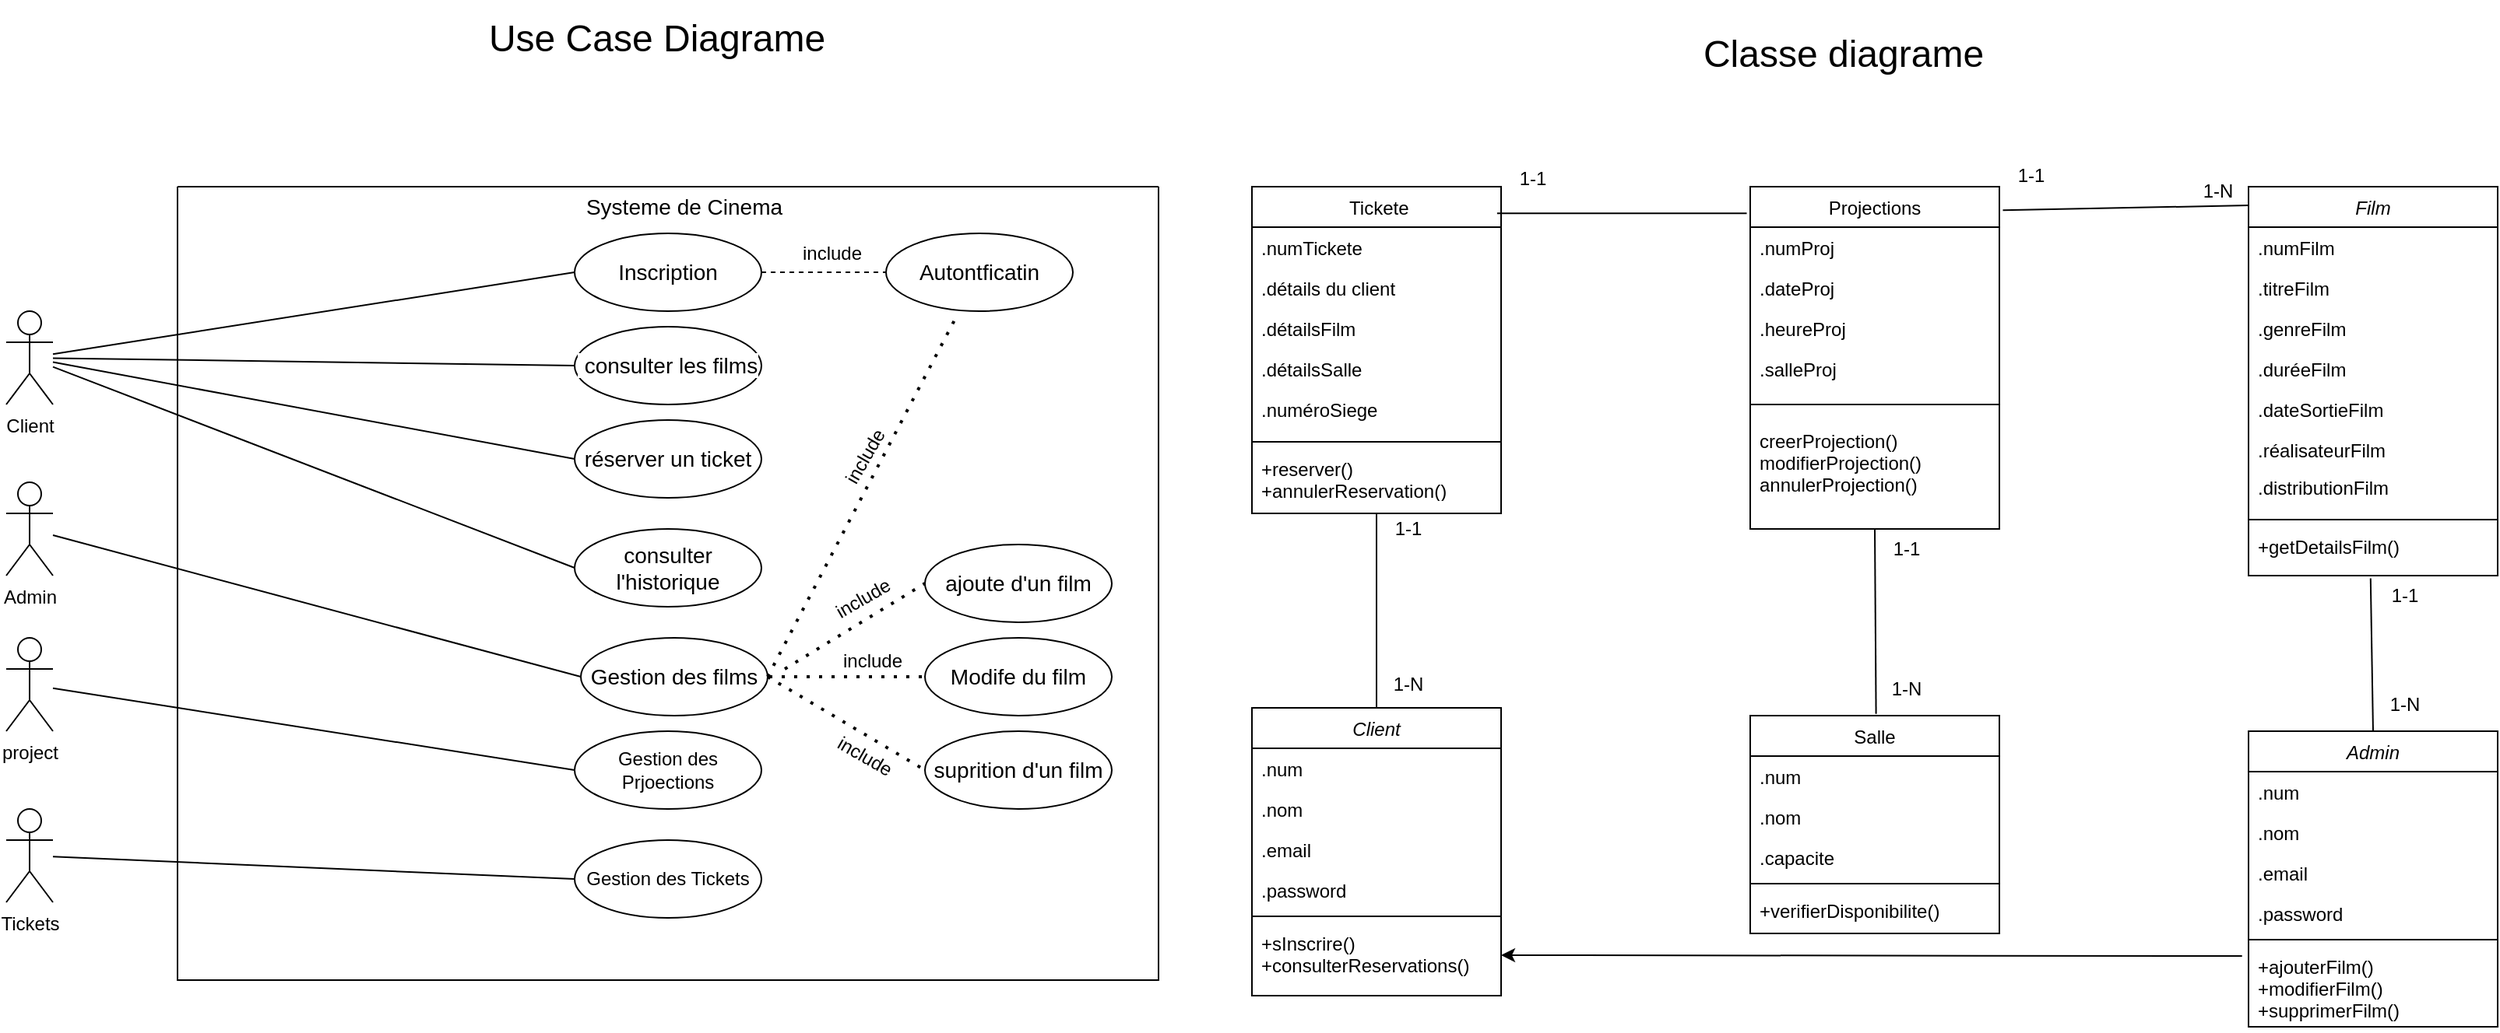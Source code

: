 <mxfile version="26.0.2">
  <diagram id="C5RBs43oDa-KdzZeNtuy" name="Page-1">
    <mxGraphModel dx="2164" dy="710" grid="1" gridSize="10" guides="1" tooltips="1" connect="1" arrows="1" fold="1" page="1" pageScale="1" pageWidth="827" pageHeight="1169" math="0" shadow="0">
      <root>
        <mxCell id="WIyWlLk6GJQsqaUBKTNV-0" />
        <mxCell id="WIyWlLk6GJQsqaUBKTNV-1" parent="WIyWlLk6GJQsqaUBKTNV-0" />
        <mxCell id="zkfFHV4jXpPFQw0GAbJ--0" value="Film" style="swimlane;fontStyle=2;align=center;verticalAlign=top;childLayout=stackLayout;horizontal=1;startSize=26;horizontalStack=0;resizeParent=1;resizeLast=0;collapsible=1;marginBottom=0;rounded=0;shadow=0;strokeWidth=1;" parent="WIyWlLk6GJQsqaUBKTNV-1" vertex="1">
          <mxGeometry x="640" y="160" width="160" height="250" as="geometry">
            <mxRectangle x="230" y="140" width="160" height="26" as="alternateBounds" />
          </mxGeometry>
        </mxCell>
        <mxCell id="zkfFHV4jXpPFQw0GAbJ--1" value=".numFilm" style="text;align=left;verticalAlign=top;spacingLeft=4;spacingRight=4;overflow=hidden;rotatable=0;points=[[0,0.5],[1,0.5]];portConstraint=eastwest;" parent="zkfFHV4jXpPFQw0GAbJ--0" vertex="1">
          <mxGeometry y="26" width="160" height="26" as="geometry" />
        </mxCell>
        <mxCell id="zkfFHV4jXpPFQw0GAbJ--2" value=".titreFilm" style="text;align=left;verticalAlign=top;spacingLeft=4;spacingRight=4;overflow=hidden;rotatable=0;points=[[0,0.5],[1,0.5]];portConstraint=eastwest;rounded=0;shadow=0;html=0;" parent="zkfFHV4jXpPFQw0GAbJ--0" vertex="1">
          <mxGeometry y="52" width="160" height="26" as="geometry" />
        </mxCell>
        <mxCell id="zkfFHV4jXpPFQw0GAbJ--3" value=".genreFilm" style="text;align=left;verticalAlign=top;spacingLeft=4;spacingRight=4;overflow=hidden;rotatable=0;points=[[0,0.5],[1,0.5]];portConstraint=eastwest;rounded=0;shadow=0;html=0;" parent="zkfFHV4jXpPFQw0GAbJ--0" vertex="1">
          <mxGeometry y="78" width="160" height="26" as="geometry" />
        </mxCell>
        <mxCell id="Z9YNg40CPAMuGilFHo_q-38" value=".duréeFilm" style="text;align=left;verticalAlign=top;spacingLeft=4;spacingRight=4;overflow=hidden;rotatable=0;points=[[0,0.5],[1,0.5]];portConstraint=eastwest;rounded=0;shadow=0;html=0;" parent="zkfFHV4jXpPFQw0GAbJ--0" vertex="1">
          <mxGeometry y="104" width="160" height="26" as="geometry" />
        </mxCell>
        <mxCell id="Z9YNg40CPAMuGilFHo_q-37" value=".dateSortieFilm" style="text;align=left;verticalAlign=top;spacingLeft=4;spacingRight=4;overflow=hidden;rotatable=0;points=[[0,0.5],[1,0.5]];portConstraint=eastwest;rounded=0;shadow=0;html=0;" parent="zkfFHV4jXpPFQw0GAbJ--0" vertex="1">
          <mxGeometry y="130" width="160" height="26" as="geometry" />
        </mxCell>
        <mxCell id="Z9YNg40CPAMuGilFHo_q-39" value=".réalisateurFilm" style="text;align=left;verticalAlign=top;spacingLeft=4;spacingRight=4;overflow=hidden;rotatable=0;points=[[0,0.5],[1,0.5]];portConstraint=eastwest;rounded=0;shadow=0;html=0;" parent="zkfFHV4jXpPFQw0GAbJ--0" vertex="1">
          <mxGeometry y="156" width="160" height="24" as="geometry" />
        </mxCell>
        <mxCell id="Z9YNg40CPAMuGilFHo_q-42" value=".distributionFilm" style="text;align=left;verticalAlign=top;spacingLeft=4;spacingRight=4;overflow=hidden;rotatable=0;points=[[0,0.5],[1,0.5]];portConstraint=eastwest;rounded=0;shadow=0;html=0;" parent="zkfFHV4jXpPFQw0GAbJ--0" vertex="1">
          <mxGeometry y="180" width="160" height="30" as="geometry" />
        </mxCell>
        <mxCell id="zkfFHV4jXpPFQw0GAbJ--4" value="" style="line;html=1;strokeWidth=1;align=left;verticalAlign=middle;spacingTop=-1;spacingLeft=3;spacingRight=3;rotatable=0;labelPosition=right;points=[];portConstraint=eastwest;" parent="zkfFHV4jXpPFQw0GAbJ--0" vertex="1">
          <mxGeometry y="210" width="160" height="8" as="geometry" />
        </mxCell>
        <mxCell id="Z9YNg40CPAMuGilFHo_q-119" value="+getDetailsFilm()" style="text;align=left;verticalAlign=top;spacingLeft=4;spacingRight=4;overflow=hidden;rotatable=0;points=[[0,0.5],[1,0.5]];portConstraint=eastwest;rounded=0;shadow=0;html=0;" parent="zkfFHV4jXpPFQw0GAbJ--0" vertex="1">
          <mxGeometry y="218" width="160" height="30" as="geometry" />
        </mxCell>
        <mxCell id="zkfFHV4jXpPFQw0GAbJ--6" value=" Tickete" style="swimlane;fontStyle=0;align=center;verticalAlign=top;childLayout=stackLayout;horizontal=1;startSize=26;horizontalStack=0;resizeParent=1;resizeLast=0;collapsible=1;marginBottom=0;rounded=0;shadow=0;strokeWidth=1;" parent="WIyWlLk6GJQsqaUBKTNV-1" vertex="1">
          <mxGeometry y="160" width="160" height="210" as="geometry">
            <mxRectangle x="130" y="380" width="160" height="26" as="alternateBounds" />
          </mxGeometry>
        </mxCell>
        <mxCell id="zkfFHV4jXpPFQw0GAbJ--7" value=".numTickete" style="text;align=left;verticalAlign=top;spacingLeft=4;spacingRight=4;overflow=hidden;rotatable=0;points=[[0,0.5],[1,0.5]];portConstraint=eastwest;" parent="zkfFHV4jXpPFQw0GAbJ--6" vertex="1">
          <mxGeometry y="26" width="160" height="26" as="geometry" />
        </mxCell>
        <mxCell id="Z9YNg40CPAMuGilFHo_q-50" value=".détails du client" style="text;align=left;verticalAlign=top;spacingLeft=4;spacingRight=4;overflow=hidden;rotatable=0;points=[[0,0.5],[1,0.5]];portConstraint=eastwest;" parent="zkfFHV4jXpPFQw0GAbJ--6" vertex="1">
          <mxGeometry y="52" width="160" height="26" as="geometry" />
        </mxCell>
        <mxCell id="Z9YNg40CPAMuGilFHo_q-51" value=".détailsFilm" style="text;align=left;verticalAlign=top;spacingLeft=4;spacingRight=4;overflow=hidden;rotatable=0;points=[[0,0.5],[1,0.5]];portConstraint=eastwest;rounded=0;shadow=0;html=0;" parent="zkfFHV4jXpPFQw0GAbJ--6" vertex="1">
          <mxGeometry y="78" width="160" height="26" as="geometry" />
        </mxCell>
        <mxCell id="Z9YNg40CPAMuGilFHo_q-52" value=".détailsSalle" style="text;align=left;verticalAlign=top;spacingLeft=4;spacingRight=4;overflow=hidden;rotatable=0;points=[[0,0.5],[1,0.5]];portConstraint=eastwest;rounded=0;shadow=0;html=0;" parent="zkfFHV4jXpPFQw0GAbJ--6" vertex="1">
          <mxGeometry y="104" width="160" height="26" as="geometry" />
        </mxCell>
        <mxCell id="Z9YNg40CPAMuGilFHo_q-56" value=".numéroSiege" style="text;align=left;verticalAlign=top;spacingLeft=4;spacingRight=4;overflow=hidden;rotatable=0;points=[[0,0.5],[1,0.5]];portConstraint=eastwest;rounded=0;shadow=0;html=0;" parent="zkfFHV4jXpPFQw0GAbJ--6" vertex="1">
          <mxGeometry y="130" width="160" height="30" as="geometry" />
        </mxCell>
        <mxCell id="Z9YNg40CPAMuGilFHo_q-57" value="" style="line;html=1;strokeWidth=1;align=left;verticalAlign=middle;spacingTop=-1;spacingLeft=3;spacingRight=3;rotatable=0;labelPosition=right;points=[];portConstraint=eastwest;" parent="zkfFHV4jXpPFQw0GAbJ--6" vertex="1">
          <mxGeometry y="160" width="160" height="8" as="geometry" />
        </mxCell>
        <mxCell id="Z9YNg40CPAMuGilFHo_q-117" value="+reserver()&#xa;+annulerReservation()" style="text;align=left;verticalAlign=top;spacingLeft=4;spacingRight=4;overflow=hidden;rotatable=0;points=[[0,0.5],[1,0.5]];portConstraint=eastwest;rounded=0;shadow=0;html=0;" parent="zkfFHV4jXpPFQw0GAbJ--6" vertex="1">
          <mxGeometry y="168" width="160" height="30" as="geometry" />
        </mxCell>
        <mxCell id="zkfFHV4jXpPFQw0GAbJ--13" value="Projections" style="swimlane;fontStyle=0;align=center;verticalAlign=top;childLayout=stackLayout;horizontal=1;startSize=26;horizontalStack=0;resizeParent=1;resizeLast=0;collapsible=1;marginBottom=0;rounded=0;shadow=0;strokeWidth=1;" parent="WIyWlLk6GJQsqaUBKTNV-1" vertex="1">
          <mxGeometry x="320" y="160" width="160" height="220" as="geometry">
            <mxRectangle x="340" y="380" width="170" height="26" as="alternateBounds" />
          </mxGeometry>
        </mxCell>
        <mxCell id="zkfFHV4jXpPFQw0GAbJ--14" value=".numProj&#xa;" style="text;align=left;verticalAlign=top;spacingLeft=4;spacingRight=4;overflow=hidden;rotatable=0;points=[[0,0.5],[1,0.5]];portConstraint=eastwest;" parent="zkfFHV4jXpPFQw0GAbJ--13" vertex="1">
          <mxGeometry y="26" width="160" height="26" as="geometry" />
        </mxCell>
        <mxCell id="Z9YNg40CPAMuGilFHo_q-47" value=".dateProj&#xa;" style="text;align=left;verticalAlign=top;spacingLeft=4;spacingRight=4;overflow=hidden;rotatable=0;points=[[0,0.5],[1,0.5]];portConstraint=eastwest;" parent="zkfFHV4jXpPFQw0GAbJ--13" vertex="1">
          <mxGeometry y="52" width="160" height="26" as="geometry" />
        </mxCell>
        <mxCell id="Z9YNg40CPAMuGilFHo_q-48" value=".heureProj&#xa;" style="text;align=left;verticalAlign=top;spacingLeft=4;spacingRight=4;overflow=hidden;rotatable=0;points=[[0,0.5],[1,0.5]];portConstraint=eastwest;" parent="zkfFHV4jXpPFQw0GAbJ--13" vertex="1">
          <mxGeometry y="78" width="160" height="26" as="geometry" />
        </mxCell>
        <mxCell id="Z9YNg40CPAMuGilFHo_q-49" value=".salleProj&#xa;" style="text;align=left;verticalAlign=top;spacingLeft=4;spacingRight=4;overflow=hidden;rotatable=0;points=[[0,0.5],[1,0.5]];portConstraint=eastwest;" parent="zkfFHV4jXpPFQw0GAbJ--13" vertex="1">
          <mxGeometry y="104" width="160" height="26" as="geometry" />
        </mxCell>
        <mxCell id="zkfFHV4jXpPFQw0GAbJ--15" value="" style="line;html=1;strokeWidth=1;align=left;verticalAlign=middle;spacingTop=-1;spacingLeft=3;spacingRight=3;rotatable=0;labelPosition=right;points=[];portConstraint=eastwest;" parent="zkfFHV4jXpPFQw0GAbJ--13" vertex="1">
          <mxGeometry y="130" width="160" height="20" as="geometry" />
        </mxCell>
        <mxCell id="Z9YNg40CPAMuGilFHo_q-115" value="creerProjection()&#xa;modifierProjection()&#xa;annulerProjection()" style="text;align=left;verticalAlign=top;spacingLeft=4;spacingRight=4;overflow=hidden;rotatable=0;points=[[0,0.5],[1,0.5]];portConstraint=eastwest;" parent="zkfFHV4jXpPFQw0GAbJ--13" vertex="1">
          <mxGeometry y="150" width="160" height="60" as="geometry" />
        </mxCell>
        <mxCell id="zkfFHV4jXpPFQw0GAbJ--17" value="Salle" style="swimlane;fontStyle=0;align=center;verticalAlign=top;childLayout=stackLayout;horizontal=1;startSize=26;horizontalStack=0;resizeParent=1;resizeLast=0;collapsible=1;marginBottom=0;rounded=0;shadow=0;strokeWidth=1;" parent="WIyWlLk6GJQsqaUBKTNV-1" vertex="1">
          <mxGeometry x="320" y="500" width="160" height="140" as="geometry">
            <mxRectangle x="550" y="140" width="160" height="26" as="alternateBounds" />
          </mxGeometry>
        </mxCell>
        <mxCell id="zkfFHV4jXpPFQw0GAbJ--21" value=".num" style="text;align=left;verticalAlign=top;spacingLeft=4;spacingRight=4;overflow=hidden;rotatable=0;points=[[0,0.5],[1,0.5]];portConstraint=eastwest;rounded=0;shadow=0;html=0;" parent="zkfFHV4jXpPFQw0GAbJ--17" vertex="1">
          <mxGeometry y="26" width="160" height="26" as="geometry" />
        </mxCell>
        <mxCell id="zkfFHV4jXpPFQw0GAbJ--19" value=".nom" style="text;align=left;verticalAlign=top;spacingLeft=4;spacingRight=4;overflow=hidden;rotatable=0;points=[[0,0.5],[1,0.5]];portConstraint=eastwest;rounded=0;shadow=0;html=0;" parent="zkfFHV4jXpPFQw0GAbJ--17" vertex="1">
          <mxGeometry y="52" width="160" height="26" as="geometry" />
        </mxCell>
        <mxCell id="zkfFHV4jXpPFQw0GAbJ--20" value=".capacite" style="text;align=left;verticalAlign=top;spacingLeft=4;spacingRight=4;overflow=hidden;rotatable=0;points=[[0,0.5],[1,0.5]];portConstraint=eastwest;rounded=0;shadow=0;html=0;" parent="zkfFHV4jXpPFQw0GAbJ--17" vertex="1">
          <mxGeometry y="78" width="160" height="26" as="geometry" />
        </mxCell>
        <mxCell id="zkfFHV4jXpPFQw0GAbJ--23" value="" style="line;html=1;strokeWidth=1;align=left;verticalAlign=middle;spacingTop=-1;spacingLeft=3;spacingRight=3;rotatable=0;labelPosition=right;points=[];portConstraint=eastwest;" parent="zkfFHV4jXpPFQw0GAbJ--17" vertex="1">
          <mxGeometry y="104" width="160" height="8" as="geometry" />
        </mxCell>
        <mxCell id="Z9YNg40CPAMuGilFHo_q-116" value="+verifierDisponibilite()" style="text;align=left;verticalAlign=top;spacingLeft=4;spacingRight=4;overflow=hidden;rotatable=0;points=[[0,0.5],[1,0.5]];portConstraint=eastwest;rounded=0;shadow=0;html=0;" parent="zkfFHV4jXpPFQw0GAbJ--17" vertex="1">
          <mxGeometry y="112" width="160" height="28" as="geometry" />
        </mxCell>
        <mxCell id="Z9YNg40CPAMuGilFHo_q-3" value="Client" style="shape=umlActor;verticalLabelPosition=bottom;verticalAlign=top;html=1;outlineConnect=0;" parent="WIyWlLk6GJQsqaUBKTNV-1" vertex="1">
          <mxGeometry x="-800" y="240" width="30" height="60" as="geometry" />
        </mxCell>
        <mxCell id="Z9YNg40CPAMuGilFHo_q-4" value="Admin" style="shape=umlActor;verticalLabelPosition=bottom;verticalAlign=top;html=1;outlineConnect=0;" parent="WIyWlLk6GJQsqaUBKTNV-1" vertex="1">
          <mxGeometry x="-800" y="350" width="30" height="60" as="geometry" />
        </mxCell>
        <mxCell id="Z9YNg40CPAMuGilFHo_q-5" value="Tickets" style="shape=umlActor;verticalLabelPosition=bottom;verticalAlign=top;html=1;outlineConnect=0;" parent="WIyWlLk6GJQsqaUBKTNV-1" vertex="1">
          <mxGeometry x="-800" y="560" width="30" height="60" as="geometry" />
        </mxCell>
        <mxCell id="Z9YNg40CPAMuGilFHo_q-7" value="project" style="shape=umlActor;verticalLabelPosition=bottom;verticalAlign=top;html=1;outlineConnect=0;" parent="WIyWlLk6GJQsqaUBKTNV-1" vertex="1">
          <mxGeometry x="-800" y="450" width="30" height="60" as="geometry" />
        </mxCell>
        <mxCell id="Z9YNg40CPAMuGilFHo_q-16" value="" style="endArrow=none;html=1;rounded=0;entryX=0;entryY=0.5;entryDx=0;entryDy=0;" parent="WIyWlLk6GJQsqaUBKTNV-1" source="Z9YNg40CPAMuGilFHo_q-3" target="Z9YNg40CPAMuGilFHo_q-8" edge="1">
          <mxGeometry width="50" height="50" relative="1" as="geometry">
            <mxPoint x="-820" y="300" as="sourcePoint" />
            <mxPoint x="-540" y="440" as="targetPoint" />
            <Array as="points" />
          </mxGeometry>
        </mxCell>
        <mxCell id="Z9YNg40CPAMuGilFHo_q-17" value="" style="endArrow=none;html=1;rounded=0;exitX=0;exitY=0.5;exitDx=0;exitDy=0;" parent="WIyWlLk6GJQsqaUBKTNV-1" source="Z9YNg40CPAMuGilFHo_q-10" target="Z9YNg40CPAMuGilFHo_q-3" edge="1">
          <mxGeometry width="50" height="50" relative="1" as="geometry">
            <mxPoint x="-600" y="610" as="sourcePoint" />
            <mxPoint x="-760" y="275" as="targetPoint" />
            <Array as="points" />
          </mxGeometry>
        </mxCell>
        <mxCell id="Z9YNg40CPAMuGilFHo_q-18" value="" style="endArrow=none;html=1;rounded=0;entryX=0;entryY=0.5;entryDx=0;entryDy=0;" parent="WIyWlLk6GJQsqaUBKTNV-1" source="Z9YNg40CPAMuGilFHo_q-3" target="Z9YNg40CPAMuGilFHo_q-13" edge="1">
          <mxGeometry width="50" height="50" relative="1" as="geometry">
            <mxPoint x="-818" y="307" as="sourcePoint" />
            <mxPoint x="-630" y="410" as="targetPoint" />
          </mxGeometry>
        </mxCell>
        <mxCell id="Z9YNg40CPAMuGilFHo_q-19" value="" style="endArrow=none;html=1;rounded=0;entryX=0;entryY=0.5;entryDx=0;entryDy=0;" parent="WIyWlLk6GJQsqaUBKTNV-1" source="Z9YNg40CPAMuGilFHo_q-3" target="Z9YNg40CPAMuGilFHo_q-14" edge="1">
          <mxGeometry width="50" height="50" relative="1" as="geometry">
            <mxPoint x="-820" y="310" as="sourcePoint" />
            <mxPoint x="-540" y="560" as="targetPoint" />
            <Array as="points" />
          </mxGeometry>
        </mxCell>
        <mxCell id="Z9YNg40CPAMuGilFHo_q-22" value="" style="endArrow=none;html=1;rounded=0;exitX=0;exitY=0.5;exitDx=0;exitDy=0;" parent="WIyWlLk6GJQsqaUBKTNV-1" source="Z9YNg40CPAMuGilFHo_q-12" target="Z9YNg40CPAMuGilFHo_q-4" edge="1">
          <mxGeometry width="50" height="50" relative="1" as="geometry">
            <mxPoint x="-620" y="460" as="sourcePoint" />
            <mxPoint x="-790" y="390" as="targetPoint" />
            <Array as="points" />
          </mxGeometry>
        </mxCell>
        <mxCell id="Z9YNg40CPAMuGilFHo_q-24" value="" style="endArrow=none;html=1;rounded=0;entryX=0;entryY=0.5;entryDx=0;entryDy=0;" parent="WIyWlLk6GJQsqaUBKTNV-1" source="Z9YNg40CPAMuGilFHo_q-7" target="Z9YNg40CPAMuGilFHo_q-11" edge="1">
          <mxGeometry width="50" height="50" relative="1" as="geometry">
            <mxPoint x="-800" y="500" as="sourcePoint" />
            <mxPoint x="-560" y="410" as="targetPoint" />
            <Array as="points" />
          </mxGeometry>
        </mxCell>
        <mxCell id="Z9YNg40CPAMuGilFHo_q-26" value="" style="endArrow=none;html=1;rounded=0;entryX=0;entryY=0.5;entryDx=0;entryDy=0;" parent="WIyWlLk6GJQsqaUBKTNV-1" source="Z9YNg40CPAMuGilFHo_q-5" target="Z9YNg40CPAMuGilFHo_q-25" edge="1">
          <mxGeometry width="50" height="50" relative="1" as="geometry">
            <mxPoint x="-810" y="650" as="sourcePoint" />
            <mxPoint x="-550" y="420" as="targetPoint" />
            <Array as="points" />
          </mxGeometry>
        </mxCell>
        <mxCell id="Z9YNg40CPAMuGilFHo_q-31" value="&lt;span style=&quot;text-wrap-mode: nowrap;&quot;&gt;&lt;font style=&quot;font-size: 24px;&quot;&gt;Use Case Diagrame&lt;/font&gt;&lt;/span&gt;" style="text;strokeColor=none;align=center;fillColor=none;html=1;verticalAlign=middle;whiteSpace=wrap;rounded=0;" parent="WIyWlLk6GJQsqaUBKTNV-1" vertex="1">
          <mxGeometry x="-502" y="40" width="240" height="50" as="geometry" />
        </mxCell>
        <mxCell id="Z9YNg40CPAMuGilFHo_q-34" value="&lt;font style=&quot;font-size: 24px;&quot;&gt;Classe diagrame&lt;/font&gt;" style="text;strokeColor=none;align=center;fillColor=none;html=1;verticalAlign=middle;whiteSpace=wrap;rounded=0;" parent="WIyWlLk6GJQsqaUBKTNV-1" vertex="1">
          <mxGeometry x="260" y="60" width="240" height="30" as="geometry" />
        </mxCell>
        <mxCell id="Z9YNg40CPAMuGilFHo_q-59" value="Admin" style="swimlane;fontStyle=2;align=center;verticalAlign=top;childLayout=stackLayout;horizontal=1;startSize=26;horizontalStack=0;resizeParent=1;resizeLast=0;collapsible=1;marginBottom=0;rounded=0;shadow=0;strokeWidth=1;" parent="WIyWlLk6GJQsqaUBKTNV-1" vertex="1">
          <mxGeometry x="640" y="510" width="160" height="190" as="geometry">
            <mxRectangle x="230" y="140" width="160" height="26" as="alternateBounds" />
          </mxGeometry>
        </mxCell>
        <mxCell id="Z9YNg40CPAMuGilFHo_q-60" value=".num" style="text;align=left;verticalAlign=top;spacingLeft=4;spacingRight=4;overflow=hidden;rotatable=0;points=[[0,0.5],[1,0.5]];portConstraint=eastwest;" parent="Z9YNg40CPAMuGilFHo_q-59" vertex="1">
          <mxGeometry y="26" width="160" height="26" as="geometry" />
        </mxCell>
        <mxCell id="Z9YNg40CPAMuGilFHo_q-61" value=".nom" style="text;align=left;verticalAlign=top;spacingLeft=4;spacingRight=4;overflow=hidden;rotatable=0;points=[[0,0.5],[1,0.5]];portConstraint=eastwest;rounded=0;shadow=0;html=0;" parent="Z9YNg40CPAMuGilFHo_q-59" vertex="1">
          <mxGeometry y="52" width="160" height="26" as="geometry" />
        </mxCell>
        <mxCell id="Z9YNg40CPAMuGilFHo_q-62" value=".email" style="text;align=left;verticalAlign=top;spacingLeft=4;spacingRight=4;overflow=hidden;rotatable=0;points=[[0,0.5],[1,0.5]];portConstraint=eastwest;rounded=0;shadow=0;html=0;" parent="Z9YNg40CPAMuGilFHo_q-59" vertex="1">
          <mxGeometry y="78" width="160" height="26" as="geometry" />
        </mxCell>
        <mxCell id="Z9YNg40CPAMuGilFHo_q-63" value=".password" style="text;align=left;verticalAlign=top;spacingLeft=4;spacingRight=4;overflow=hidden;rotatable=0;points=[[0,0.5],[1,0.5]];portConstraint=eastwest;rounded=0;shadow=0;html=0;" parent="Z9YNg40CPAMuGilFHo_q-59" vertex="1">
          <mxGeometry y="104" width="160" height="26" as="geometry" />
        </mxCell>
        <mxCell id="Z9YNg40CPAMuGilFHo_q-68" value="" style="line;html=1;strokeWidth=1;align=left;verticalAlign=middle;spacingTop=-1;spacingLeft=3;spacingRight=3;rotatable=0;labelPosition=right;points=[];portConstraint=eastwest;" parent="Z9YNg40CPAMuGilFHo_q-59" vertex="1">
          <mxGeometry y="130" width="160" height="8" as="geometry" />
        </mxCell>
        <mxCell id="Z9YNg40CPAMuGilFHo_q-69" value="+ajouterFilm()&#xa;+modifierFilm()&#xa;+supprimerFilm()" style="text;align=left;verticalAlign=top;spacingLeft=4;spacingRight=4;overflow=hidden;rotatable=0;points=[[0,0.5],[1,0.5]];portConstraint=eastwest;rounded=0;shadow=0;html=0;" parent="Z9YNg40CPAMuGilFHo_q-59" vertex="1">
          <mxGeometry y="138" width="160" height="52" as="geometry" />
        </mxCell>
        <mxCell id="Z9YNg40CPAMuGilFHo_q-79" value="Client" style="swimlane;fontStyle=2;align=center;verticalAlign=top;childLayout=stackLayout;horizontal=1;startSize=26;horizontalStack=0;resizeParent=1;resizeLast=0;collapsible=1;marginBottom=0;rounded=0;shadow=0;strokeWidth=1;" parent="WIyWlLk6GJQsqaUBKTNV-1" vertex="1">
          <mxGeometry y="495" width="160" height="185" as="geometry">
            <mxRectangle x="230" y="140" width="160" height="26" as="alternateBounds" />
          </mxGeometry>
        </mxCell>
        <mxCell id="Z9YNg40CPAMuGilFHo_q-80" value=".num" style="text;align=left;verticalAlign=top;spacingLeft=4;spacingRight=4;overflow=hidden;rotatable=0;points=[[0,0.5],[1,0.5]];portConstraint=eastwest;" parent="Z9YNg40CPAMuGilFHo_q-79" vertex="1">
          <mxGeometry y="26" width="160" height="26" as="geometry" />
        </mxCell>
        <mxCell id="Z9YNg40CPAMuGilFHo_q-81" value=".nom" style="text;align=left;verticalAlign=top;spacingLeft=4;spacingRight=4;overflow=hidden;rotatable=0;points=[[0,0.5],[1,0.5]];portConstraint=eastwest;rounded=0;shadow=0;html=0;" parent="Z9YNg40CPAMuGilFHo_q-79" vertex="1">
          <mxGeometry y="52" width="160" height="26" as="geometry" />
        </mxCell>
        <mxCell id="Z9YNg40CPAMuGilFHo_q-82" value=".email" style="text;align=left;verticalAlign=top;spacingLeft=4;spacingRight=4;overflow=hidden;rotatable=0;points=[[0,0.5],[1,0.5]];portConstraint=eastwest;rounded=0;shadow=0;html=0;" parent="Z9YNg40CPAMuGilFHo_q-79" vertex="1">
          <mxGeometry y="78" width="160" height="26" as="geometry" />
        </mxCell>
        <mxCell id="Z9YNg40CPAMuGilFHo_q-83" value=".password" style="text;align=left;verticalAlign=top;spacingLeft=4;spacingRight=4;overflow=hidden;rotatable=0;points=[[0,0.5],[1,0.5]];portConstraint=eastwest;rounded=0;shadow=0;html=0;" parent="Z9YNg40CPAMuGilFHo_q-79" vertex="1">
          <mxGeometry y="104" width="160" height="26" as="geometry" />
        </mxCell>
        <mxCell id="Z9YNg40CPAMuGilFHo_q-84" value="" style="line;html=1;strokeWidth=1;align=left;verticalAlign=middle;spacingTop=-1;spacingLeft=3;spacingRight=3;rotatable=0;labelPosition=right;points=[];portConstraint=eastwest;" parent="Z9YNg40CPAMuGilFHo_q-79" vertex="1">
          <mxGeometry y="130" width="160" height="8" as="geometry" />
        </mxCell>
        <mxCell id="Z9YNg40CPAMuGilFHo_q-85" value="+sInscrire()&#xa;+consulterReservations()" style="text;align=left;verticalAlign=top;spacingLeft=4;spacingRight=4;overflow=hidden;rotatable=0;points=[[0,0.5],[1,0.5]];portConstraint=eastwest;rounded=0;shadow=0;html=0;" parent="Z9YNg40CPAMuGilFHo_q-79" vertex="1">
          <mxGeometry y="138" width="160" height="42" as="geometry" />
        </mxCell>
        <mxCell id="Z9YNg40CPAMuGilFHo_q-93" value="include" style="text;html=1;align=center;verticalAlign=middle;resizable=0;points=[];autosize=1;strokeColor=none;fillColor=none;" parent="WIyWlLk6GJQsqaUBKTNV-1" vertex="1">
          <mxGeometry x="-300" y="188" width="60" height="30" as="geometry" />
        </mxCell>
        <mxCell id="Z9YNg40CPAMuGilFHo_q-99" value="" style="endArrow=none;dashed=1;html=1;dashPattern=1 3;strokeWidth=2;rounded=0;entryX=0;entryY=0.5;entryDx=0;entryDy=0;" parent="WIyWlLk6GJQsqaUBKTNV-1" target="Z9YNg40CPAMuGilFHo_q-97" edge="1">
          <mxGeometry width="50" height="50" relative="1" as="geometry">
            <mxPoint x="-300" y="470" as="sourcePoint" />
            <mxPoint x="-260" y="460" as="targetPoint" />
          </mxGeometry>
        </mxCell>
        <mxCell id="Z9YNg40CPAMuGilFHo_q-0" value="" style="swimlane;startSize=0;" parent="WIyWlLk6GJQsqaUBKTNV-1" vertex="1">
          <mxGeometry x="-690" y="160" width="630" height="510" as="geometry">
            <mxRectangle x="190" y="100" width="50" height="40" as="alternateBounds" />
          </mxGeometry>
        </mxCell>
        <mxCell id="Z9YNg40CPAMuGilFHo_q-2" value="&lt;font style=&quot;font-size: 14px;&quot;&gt;Systeme de Cinema&lt;br&gt;&lt;/font&gt;&amp;nbsp;" style="text;html=1;align=center;verticalAlign=middle;resizable=0;points=[];autosize=1;strokeColor=none;fillColor=none;" parent="Z9YNg40CPAMuGilFHo_q-0" vertex="1">
          <mxGeometry x="250" width="150" height="40" as="geometry" />
        </mxCell>
        <mxCell id="Z9YNg40CPAMuGilFHo_q-8" value="&lt;font style=&quot;font-size: 14px;&quot;&gt;Inscription&lt;/font&gt;" style="ellipse;whiteSpace=wrap;html=1;" parent="Z9YNg40CPAMuGilFHo_q-0" vertex="1">
          <mxGeometry x="255" y="30" width="120" height="50" as="geometry" />
        </mxCell>
        <mxCell id="Z9YNg40CPAMuGilFHo_q-10" value="&lt;span style=&quot;font-family: &amp;quot;Nunito Sans&amp;quot;, sans-serif; font-size: 14px; text-align: start; white-space-collapse: preserve; background-color: rgb(255, 255, 255);&quot;&gt; consulter les films&lt;/span&gt;" style="ellipse;whiteSpace=wrap;html=1;" parent="Z9YNg40CPAMuGilFHo_q-0" vertex="1">
          <mxGeometry x="255" y="90" width="120" height="50" as="geometry" />
        </mxCell>
        <mxCell id="Z9YNg40CPAMuGilFHo_q-11" value="Gestion des Prjoections" style="ellipse;whiteSpace=wrap;html=1;" parent="Z9YNg40CPAMuGilFHo_q-0" vertex="1">
          <mxGeometry x="255" y="350" width="120" height="50" as="geometry" />
        </mxCell>
        <mxCell id="Z9YNg40CPAMuGilFHo_q-12" value="&lt;font style=&quot;font-size: 14px;&quot;&gt;Gestion des films&lt;/font&gt;" style="ellipse;whiteSpace=wrap;html=1;" parent="Z9YNg40CPAMuGilFHo_q-0" vertex="1">
          <mxGeometry x="259" y="290" width="120" height="50" as="geometry" />
        </mxCell>
        <mxCell id="Z9YNg40CPAMuGilFHo_q-13" value="&lt;span style=&quot;font-family: &amp;quot;Nunito Sans&amp;quot;, sans-serif; font-size: 14px; text-align: start; white-space-collapse: preserve; background-color: rgb(255, 255, 255);&quot;&gt;réserver un ticket&lt;/span&gt;" style="ellipse;whiteSpace=wrap;html=1;" parent="Z9YNg40CPAMuGilFHo_q-0" vertex="1">
          <mxGeometry x="255" y="150" width="120" height="50" as="geometry" />
        </mxCell>
        <mxCell id="Z9YNg40CPAMuGilFHo_q-14" value="&lt;span style=&quot;font-family: &amp;quot;Nunito Sans&amp;quot;, sans-serif; font-size: 14px; text-align: start; white-space-collapse: preserve; background-color: rgb(255, 255, 255);&quot;&gt;consulter l&#39;historique&lt;/span&gt;" style="ellipse;whiteSpace=wrap;html=1;" parent="Z9YNg40CPAMuGilFHo_q-0" vertex="1">
          <mxGeometry x="255" y="220" width="120" height="50" as="geometry" />
        </mxCell>
        <mxCell id="Z9YNg40CPAMuGilFHo_q-25" value="Gestion des Tickets" style="ellipse;whiteSpace=wrap;html=1;" parent="Z9YNg40CPAMuGilFHo_q-0" vertex="1">
          <mxGeometry x="255" y="420" width="120" height="50" as="geometry" />
        </mxCell>
        <mxCell id="Z9YNg40CPAMuGilFHo_q-89" value="&lt;span style=&quot;font-size: 14px;&quot;&gt;Autontficatin&lt;/span&gt;" style="ellipse;whiteSpace=wrap;html=1;" parent="Z9YNg40CPAMuGilFHo_q-0" vertex="1">
          <mxGeometry x="455" y="30" width="120" height="50" as="geometry" />
        </mxCell>
        <mxCell id="Z9YNg40CPAMuGilFHo_q-92" value="" style="endArrow=none;dashed=1;html=1;rounded=0;entryX=0;entryY=0.5;entryDx=0;entryDy=0;exitX=1;exitY=0.5;exitDx=0;exitDy=0;" parent="Z9YNg40CPAMuGilFHo_q-0" source="Z9YNg40CPAMuGilFHo_q-8" target="Z9YNg40CPAMuGilFHo_q-89" edge="1">
          <mxGeometry width="50" height="50" relative="1" as="geometry">
            <mxPoint x="660" y="170" as="sourcePoint" />
            <mxPoint x="710" y="120" as="targetPoint" />
            <Array as="points" />
          </mxGeometry>
        </mxCell>
        <mxCell id="Z9YNg40CPAMuGilFHo_q-95" value="" style="endArrow=none;dashed=1;html=1;dashPattern=1 3;strokeWidth=2;rounded=0;entryX=0.375;entryY=1.078;entryDx=0;entryDy=0;entryPerimeter=0;exitX=1;exitY=0.5;exitDx=0;exitDy=0;" parent="Z9YNg40CPAMuGilFHo_q-0" source="Z9YNg40CPAMuGilFHo_q-12" target="Z9YNg40CPAMuGilFHo_q-89" edge="1">
          <mxGeometry width="50" height="50" relative="1" as="geometry">
            <mxPoint x="380" y="340" as="sourcePoint" />
            <mxPoint x="470" y="72" as="targetPoint" />
            <Array as="points" />
          </mxGeometry>
        </mxCell>
        <mxCell id="Z9YNg40CPAMuGilFHo_q-96" value="&lt;span style=&quot;font-size: 12px;&quot;&gt;include&lt;/span&gt;" style="edgeLabel;html=1;align=center;verticalAlign=middle;resizable=0;points=[];rotation=-60;" parent="Z9YNg40CPAMuGilFHo_q-95" vertex="1" connectable="0">
          <mxGeometry x="0.177" y="10" relative="1" as="geometry">
            <mxPoint as="offset" />
          </mxGeometry>
        </mxCell>
        <mxCell id="Z9YNg40CPAMuGilFHo_q-97" value="&lt;font style=&quot;font-size: 14px;&quot;&gt;ajoute d&#39;un film&lt;/font&gt;" style="ellipse;whiteSpace=wrap;html=1;" parent="Z9YNg40CPAMuGilFHo_q-0" vertex="1">
          <mxGeometry x="480" y="230" width="120" height="50" as="geometry" />
        </mxCell>
        <mxCell id="Z9YNg40CPAMuGilFHo_q-101" value="&lt;font style=&quot;font-size: 14px;&quot;&gt;Modife du film&lt;/font&gt;" style="ellipse;whiteSpace=wrap;html=1;" parent="Z9YNg40CPAMuGilFHo_q-0" vertex="1">
          <mxGeometry x="480" y="290" width="120" height="50" as="geometry" />
        </mxCell>
        <mxCell id="Z9YNg40CPAMuGilFHo_q-103" value="&lt;font style=&quot;font-size: 14px;&quot;&gt;suprition d&#39;un film&lt;/font&gt;" style="ellipse;whiteSpace=wrap;html=1;" parent="Z9YNg40CPAMuGilFHo_q-0" vertex="1">
          <mxGeometry x="480" y="350" width="120" height="50" as="geometry" />
        </mxCell>
        <mxCell id="Z9YNg40CPAMuGilFHo_q-104" value="" style="endArrow=none;dashed=1;html=1;dashPattern=1 3;strokeWidth=2;rounded=0;entryX=0;entryY=0.5;entryDx=0;entryDy=0;exitX=1;exitY=0.5;exitDx=0;exitDy=0;" parent="Z9YNg40CPAMuGilFHo_q-0" source="Z9YNg40CPAMuGilFHo_q-12" target="Z9YNg40CPAMuGilFHo_q-103" edge="1">
          <mxGeometry width="50" height="50" relative="1" as="geometry">
            <mxPoint x="380" y="350" as="sourcePoint" />
            <mxPoint x="430" y="300" as="targetPoint" />
          </mxGeometry>
        </mxCell>
        <mxCell id="Z9YNg40CPAMuGilFHo_q-109" value="&lt;span style=&quot;font-size: 12px;&quot;&gt;include&lt;/span&gt;" style="edgeLabel;html=1;align=center;verticalAlign=middle;resizable=0;points=[];rotation=30;" parent="Z9YNg40CPAMuGilFHo_q-104" vertex="1" connectable="0">
          <mxGeometry x="0.204" y="12" relative="1" as="geometry">
            <mxPoint x="-5" y="25" as="offset" />
          </mxGeometry>
        </mxCell>
        <mxCell id="Z9YNg40CPAMuGilFHo_q-106" value="&lt;span style=&quot;background-color: rgb(255, 255, 255);&quot;&gt;include&lt;/span&gt;" style="text;html=1;align=center;verticalAlign=middle;resizable=0;points=[];autosize=1;strokeColor=none;fillColor=none;rotation=-30;" parent="Z9YNg40CPAMuGilFHo_q-0" vertex="1">
          <mxGeometry x="410" y="250" width="60" height="30" as="geometry" />
        </mxCell>
        <mxCell id="Z9YNg40CPAMuGilFHo_q-102" value="" style="endArrow=none;dashed=1;html=1;dashPattern=1 3;strokeWidth=2;rounded=0;entryX=0;entryY=0.5;entryDx=0;entryDy=0;" parent="WIyWlLk6GJQsqaUBKTNV-1" target="Z9YNg40CPAMuGilFHo_q-101" edge="1">
          <mxGeometry width="50" height="50" relative="1" as="geometry">
            <mxPoint x="-310" y="475" as="sourcePoint" />
            <mxPoint x="-260" y="460" as="targetPoint" />
          </mxGeometry>
        </mxCell>
        <mxCell id="Z9YNg40CPAMuGilFHo_q-108" value="&lt;span style=&quot;font-size: 12px;&quot;&gt;include&lt;/span&gt;" style="edgeLabel;html=1;align=center;verticalAlign=middle;resizable=0;points=[];" parent="Z9YNg40CPAMuGilFHo_q-102" vertex="1" connectable="0">
          <mxGeometry x="0.317" y="10" relative="1" as="geometry">
            <mxPoint as="offset" />
          </mxGeometry>
        </mxCell>
        <mxCell id="Z9YNg40CPAMuGilFHo_q-120" value="" style="endArrow=none;html=1;rounded=0;exitX=0.5;exitY=1;exitDx=0;exitDy=0;entryX=0.5;entryY=0;entryDx=0;entryDy=0;" parent="WIyWlLk6GJQsqaUBKTNV-1" source="zkfFHV4jXpPFQw0GAbJ--6" target="Z9YNg40CPAMuGilFHo_q-79" edge="1">
          <mxGeometry width="50" height="50" relative="1" as="geometry">
            <mxPoint x="170" y="170" as="sourcePoint" />
            <mxPoint x="120" y="450" as="targetPoint" />
          </mxGeometry>
        </mxCell>
        <mxCell id="Z9YNg40CPAMuGilFHo_q-121" value="1-N" style="text;html=1;align=center;verticalAlign=middle;resizable=0;points=[];autosize=1;strokeColor=none;fillColor=none;" parent="WIyWlLk6GJQsqaUBKTNV-1" vertex="1">
          <mxGeometry x="80" y="465" width="40" height="30" as="geometry" />
        </mxCell>
        <mxCell id="Z9YNg40CPAMuGilFHo_q-124" value="1-1" style="text;html=1;align=center;verticalAlign=middle;resizable=0;points=[];autosize=1;strokeColor=none;fillColor=none;" parent="WIyWlLk6GJQsqaUBKTNV-1" vertex="1">
          <mxGeometry x="80" y="365" width="40" height="30" as="geometry" />
        </mxCell>
        <mxCell id="Z9YNg40CPAMuGilFHo_q-126" value="1-1" style="text;html=1;align=center;verticalAlign=middle;resizable=0;points=[];autosize=1;strokeColor=none;fillColor=none;" parent="WIyWlLk6GJQsqaUBKTNV-1" vertex="1">
          <mxGeometry x="160" y="140" width="40" height="30" as="geometry" />
        </mxCell>
        <mxCell id="Z9YNg40CPAMuGilFHo_q-131" value="" style="endArrow=none;html=1;rounded=0;entryX=-0.014;entryY=-0.339;entryDx=0;entryDy=0;entryPerimeter=0;exitX=0.984;exitY=-0.339;exitDx=0;exitDy=0;exitPerimeter=0;" parent="WIyWlLk6GJQsqaUBKTNV-1" source="zkfFHV4jXpPFQw0GAbJ--7" target="zkfFHV4jXpPFQw0GAbJ--14" edge="1">
          <mxGeometry width="50" height="50" relative="1" as="geometry">
            <mxPoint x="300" y="420" as="sourcePoint" />
            <mxPoint x="350" y="370" as="targetPoint" />
            <Array as="points" />
          </mxGeometry>
        </mxCell>
        <mxCell id="Z9YNg40CPAMuGilFHo_q-132" value="" style="endArrow=none;html=1;rounded=0;exitX=1.014;exitY=0.069;exitDx=0;exitDy=0;exitPerimeter=0;" parent="WIyWlLk6GJQsqaUBKTNV-1" source="zkfFHV4jXpPFQw0GAbJ--13" edge="1">
          <mxGeometry width="50" height="50" relative="1" as="geometry">
            <mxPoint x="480" y="168" as="sourcePoint" />
            <mxPoint x="640" y="172" as="targetPoint" />
          </mxGeometry>
        </mxCell>
        <mxCell id="Z9YNg40CPAMuGilFHo_q-133" value="" style="endArrow=none;html=1;rounded=0;entryX=0.5;entryY=1;entryDx=0;entryDy=0;exitX=0.63;exitY=1.226;exitDx=0;exitDy=0;exitPerimeter=0;" parent="WIyWlLk6GJQsqaUBKTNV-1" target="zkfFHV4jXpPFQw0GAbJ--13" edge="1">
          <mxGeometry width="50" height="50" relative="1" as="geometry">
            <mxPoint x="400.8" y="498.876" as="sourcePoint" />
            <mxPoint x="270" y="370" as="targetPoint" />
          </mxGeometry>
        </mxCell>
        <mxCell id="Z9YNg40CPAMuGilFHo_q-134" value="1-1" style="text;html=1;align=center;verticalAlign=middle;resizable=0;points=[];autosize=1;strokeColor=none;fillColor=none;" parent="WIyWlLk6GJQsqaUBKTNV-1" vertex="1">
          <mxGeometry x="480" y="138" width="40" height="30" as="geometry" />
        </mxCell>
        <mxCell id="Z9YNg40CPAMuGilFHo_q-135" value="1-1" style="text;html=1;align=center;verticalAlign=middle;resizable=0;points=[];autosize=1;strokeColor=none;fillColor=none;" parent="WIyWlLk6GJQsqaUBKTNV-1" vertex="1">
          <mxGeometry x="400" y="378" width="40" height="30" as="geometry" />
        </mxCell>
        <mxCell id="Z9YNg40CPAMuGilFHo_q-136" value="" style="endArrow=none;html=1;rounded=0;entryX=0.49;entryY=1.125;entryDx=0;entryDy=0;entryPerimeter=0;exitX=0.5;exitY=0;exitDx=0;exitDy=0;" parent="WIyWlLk6GJQsqaUBKTNV-1" source="Z9YNg40CPAMuGilFHo_q-59" target="Z9YNg40CPAMuGilFHo_q-119" edge="1">
          <mxGeometry width="50" height="50" relative="1" as="geometry">
            <mxPoint x="440" y="420" as="sourcePoint" />
            <mxPoint x="490" y="370" as="targetPoint" />
          </mxGeometry>
        </mxCell>
        <mxCell id="Z9YNg40CPAMuGilFHo_q-137" value="1-N" style="text;html=1;align=center;verticalAlign=middle;resizable=0;points=[];autosize=1;strokeColor=none;fillColor=none;" parent="WIyWlLk6GJQsqaUBKTNV-1" vertex="1">
          <mxGeometry x="400" y="468" width="40" height="30" as="geometry" />
        </mxCell>
        <mxCell id="Z9YNg40CPAMuGilFHo_q-138" value="1-N" style="text;html=1;align=center;verticalAlign=middle;resizable=0;points=[];autosize=1;strokeColor=none;fillColor=none;" parent="WIyWlLk6GJQsqaUBKTNV-1" vertex="1">
          <mxGeometry x="720" y="478" width="40" height="30" as="geometry" />
        </mxCell>
        <mxCell id="Z9YNg40CPAMuGilFHo_q-139" value="1-1" style="text;html=1;align=center;verticalAlign=middle;resizable=0;points=[];autosize=1;strokeColor=none;fillColor=none;" parent="WIyWlLk6GJQsqaUBKTNV-1" vertex="1">
          <mxGeometry x="720" y="408" width="40" height="30" as="geometry" />
        </mxCell>
        <mxCell id="Z9YNg40CPAMuGilFHo_q-140" value="1-N" style="text;html=1;align=center;verticalAlign=middle;resizable=0;points=[];autosize=1;strokeColor=none;fillColor=none;" parent="WIyWlLk6GJQsqaUBKTNV-1" vertex="1">
          <mxGeometry x="600" y="148" width="40" height="30" as="geometry" />
        </mxCell>
        <mxCell id="cppOVkufhCfYcawpIDzq-0" value="" style="endArrow=classic;html=1;rounded=0;entryX=1;entryY=0.5;entryDx=0;entryDy=0;exitX=-0.026;exitY=0.125;exitDx=0;exitDy=0;exitPerimeter=0;" edge="1" parent="WIyWlLk6GJQsqaUBKTNV-1" source="Z9YNg40CPAMuGilFHo_q-69" target="Z9YNg40CPAMuGilFHo_q-85">
          <mxGeometry width="50" height="50" relative="1" as="geometry">
            <mxPoint x="160" y="440" as="sourcePoint" />
            <mxPoint x="210" y="390" as="targetPoint" />
          </mxGeometry>
        </mxCell>
      </root>
    </mxGraphModel>
  </diagram>
</mxfile>
